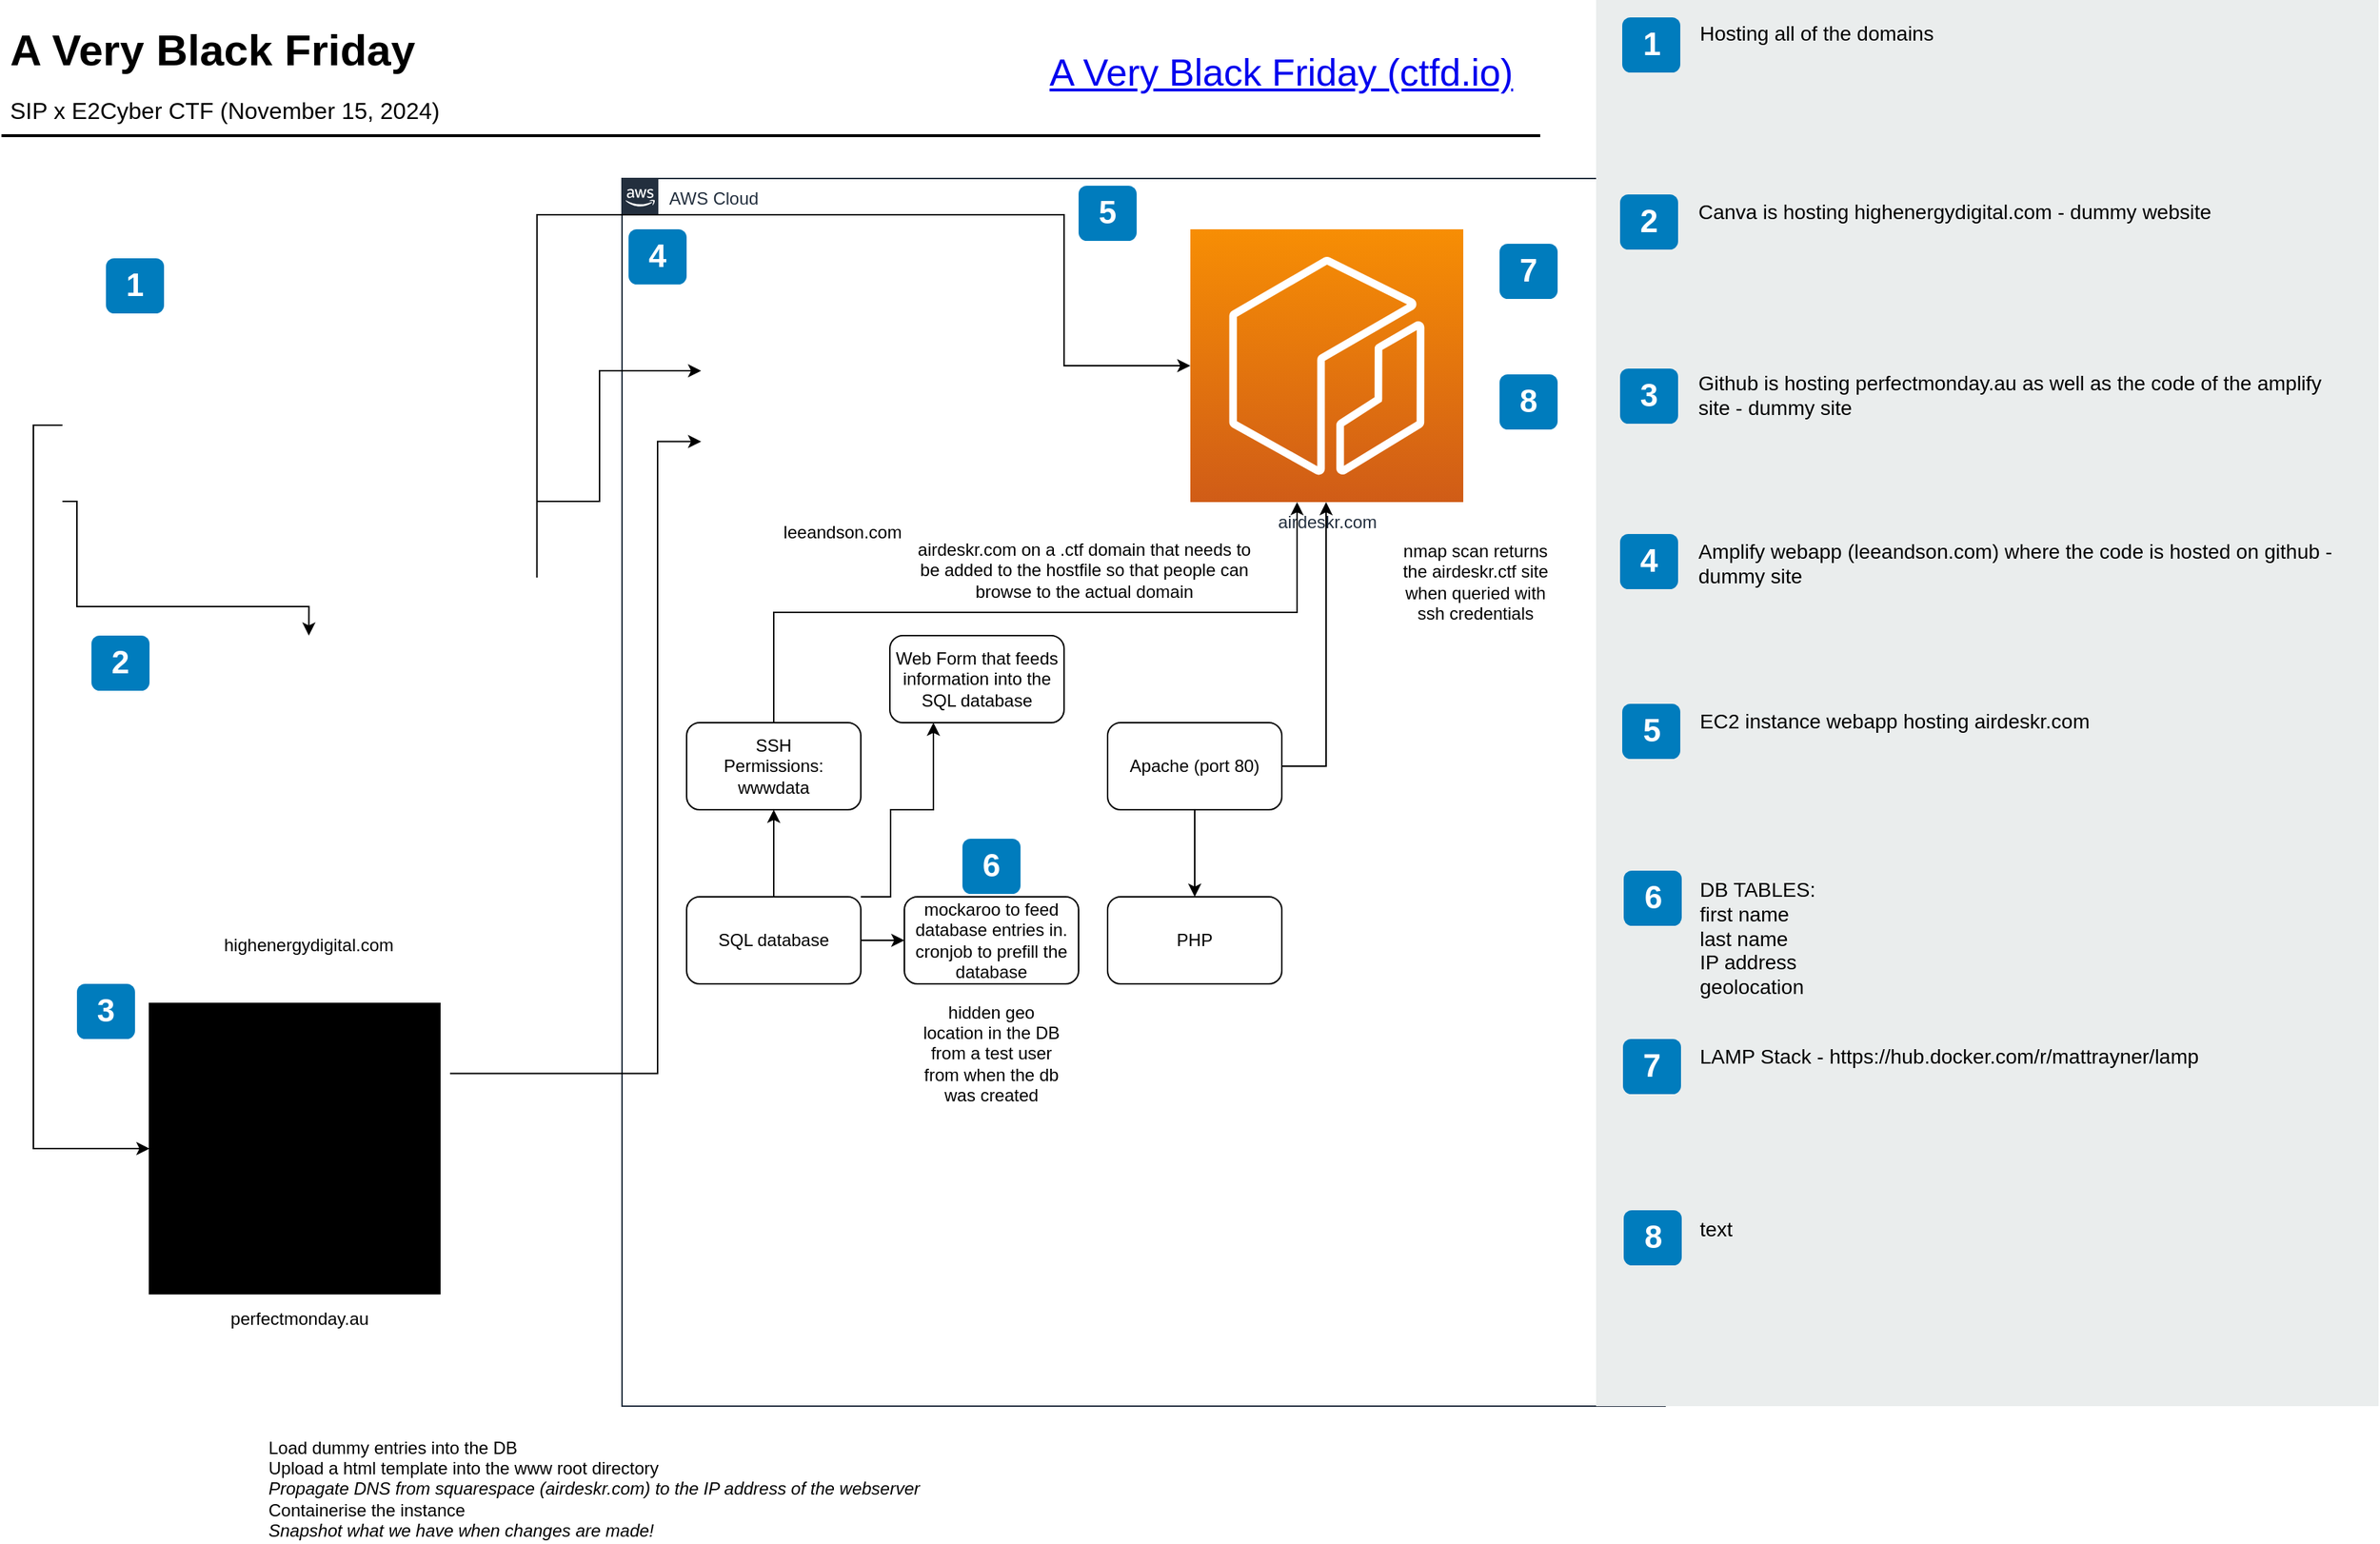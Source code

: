 <mxfile version="24.7.16">
  <diagram id="Ht1M8jgEwFfnCIfOTk4-" name="Page-1">
    <mxGraphModel dx="869" dy="580" grid="1" gridSize="10" guides="1" tooltips="1" connect="1" arrows="1" fold="1" page="1" pageScale="1" pageWidth="827" pageHeight="1169" math="0" shadow="0">
      <root>
        <mxCell id="0" />
        <mxCell id="1" parent="0" />
        <mxCell id="UEzPUAAOIrF-is8g5C7q-2" value="AWS Cloud" style="points=[[0,0],[0.25,0],[0.5,0],[0.75,0],[1,0],[1,0.25],[1,0.5],[1,0.75],[1,1],[0.75,1],[0.5,1],[0.25,1],[0,1],[0,0.75],[0,0.5],[0,0.25]];outlineConnect=0;gradientColor=none;html=1;whiteSpace=wrap;fontSize=12;fontStyle=0;shape=mxgraph.aws4.group;grIcon=mxgraph.aws4.group_aws_cloud_alt;strokeColor=#232F3E;fillColor=none;verticalAlign=top;align=left;spacingLeft=30;fontColor=#232F3E;dashed=0;container=1;pointerEvents=0;collapsible=0;recursiveResize=0;" parent="1" vertex="1">
          <mxGeometry x="435.5" y="175" width="718.5" height="846" as="geometry" />
        </mxCell>
        <mxCell id="ME_5Kme3eVwSuaZXo6tZ-10" value="leeandson.com" style="shape=image;verticalLabelPosition=bottom;labelBackgroundColor=default;verticalAlign=top;aspect=fixed;imageAspect=0;image=https://cdn.sanity.io/images/34ent8ly/production/b6da5379df1e6ddb31c34f3e5690575800680e07-824x824.png;" vertex="1" parent="UEzPUAAOIrF-is8g5C7q-2">
          <mxGeometry x="54.5" y="35" width="195" height="195" as="geometry" />
        </mxCell>
        <mxCell id="UEzPUAAOIrF-is8g5C7q-18" value="airdeskr.com" style="outlineConnect=0;fontColor=#232F3E;gradientColor=#F78E04;gradientDirection=north;fillColor=#D05C17;strokeColor=#ffffff;dashed=0;verticalLabelPosition=bottom;verticalAlign=top;align=center;html=1;fontSize=12;fontStyle=0;aspect=fixed;shape=mxgraph.aws4.resourceIcon;resIcon=mxgraph.aws4.ecr;" parent="UEzPUAAOIrF-is8g5C7q-2" vertex="1">
          <mxGeometry x="391.5" y="35" width="188" height="188" as="geometry" />
        </mxCell>
        <mxCell id="UEzPUAAOIrF-is8g5C7q-20" value="4" style="rounded=1;whiteSpace=wrap;html=1;fillColor=#007CBD;strokeColor=none;fontColor=#FFFFFF;fontStyle=1;fontSize=22;" parent="UEzPUAAOIrF-is8g5C7q-2" vertex="1">
          <mxGeometry x="4.5" y="35" width="40" height="38" as="geometry" />
        </mxCell>
        <mxCell id="UEzPUAAOIrF-is8g5C7q-21" value="5" style="rounded=1;whiteSpace=wrap;html=1;fillColor=#007CBD;strokeColor=none;fontColor=#FFFFFF;fontStyle=1;fontSize=22;" parent="UEzPUAAOIrF-is8g5C7q-2" vertex="1">
          <mxGeometry x="314.5" y="5" width="40" height="38" as="geometry" />
        </mxCell>
        <mxCell id="ME_5Kme3eVwSuaZXo6tZ-22" style="edgeStyle=orthogonalEdgeStyle;rounded=0;orthogonalLoop=1;jettySize=auto;html=1;exitX=1;exitY=0.5;exitDx=0;exitDy=0;" edge="1" parent="UEzPUAAOIrF-is8g5C7q-2" source="ME_5Kme3eVwSuaZXo6tZ-18" target="UEzPUAAOIrF-is8g5C7q-18">
          <mxGeometry relative="1" as="geometry">
            <mxPoint x="484.5" y="215" as="targetPoint" />
            <Array as="points">
              <mxPoint x="485" y="405" />
            </Array>
          </mxGeometry>
        </mxCell>
        <mxCell id="ME_5Kme3eVwSuaZXo6tZ-30" style="edgeStyle=orthogonalEdgeStyle;rounded=0;orthogonalLoop=1;jettySize=auto;html=1;exitX=0.5;exitY=1;exitDx=0;exitDy=0;entryX=0.5;entryY=0;entryDx=0;entryDy=0;" edge="1" parent="UEzPUAAOIrF-is8g5C7q-2" source="ME_5Kme3eVwSuaZXo6tZ-18" target="ME_5Kme3eVwSuaZXo6tZ-29">
          <mxGeometry relative="1" as="geometry" />
        </mxCell>
        <mxCell id="ME_5Kme3eVwSuaZXo6tZ-18" value="Apache (port 80)" style="rounded=1;whiteSpace=wrap;html=1;" vertex="1" parent="UEzPUAAOIrF-is8g5C7q-2">
          <mxGeometry x="334.5" y="375" width="120" height="60" as="geometry" />
        </mxCell>
        <mxCell id="ME_5Kme3eVwSuaZXo6tZ-23" style="edgeStyle=orthogonalEdgeStyle;rounded=0;orthogonalLoop=1;jettySize=auto;html=1;exitX=0.5;exitY=0;exitDx=0;exitDy=0;entryX=0.5;entryY=1;entryDx=0;entryDy=0;" edge="1" parent="UEzPUAAOIrF-is8g5C7q-2" source="ME_5Kme3eVwSuaZXo6tZ-19" target="ME_5Kme3eVwSuaZXo6tZ-20">
          <mxGeometry relative="1" as="geometry">
            <mxPoint x="314.5" y="275" as="targetPoint" />
          </mxGeometry>
        </mxCell>
        <mxCell id="ME_5Kme3eVwSuaZXo6tZ-32" style="edgeStyle=orthogonalEdgeStyle;rounded=0;orthogonalLoop=1;jettySize=auto;html=1;exitX=1;exitY=0.5;exitDx=0;exitDy=0;entryX=0;entryY=0.5;entryDx=0;entryDy=0;" edge="1" parent="UEzPUAAOIrF-is8g5C7q-2" source="ME_5Kme3eVwSuaZXo6tZ-19" target="ME_5Kme3eVwSuaZXo6tZ-31">
          <mxGeometry relative="1" as="geometry" />
        </mxCell>
        <mxCell id="ME_5Kme3eVwSuaZXo6tZ-33" style="edgeStyle=orthogonalEdgeStyle;rounded=0;orthogonalLoop=1;jettySize=auto;html=1;exitX=1;exitY=0;exitDx=0;exitDy=0;entryX=0.25;entryY=1;entryDx=0;entryDy=0;" edge="1" parent="UEzPUAAOIrF-is8g5C7q-2" source="ME_5Kme3eVwSuaZXo6tZ-19" target="ME_5Kme3eVwSuaZXo6tZ-27">
          <mxGeometry relative="1" as="geometry">
            <Array as="points">
              <mxPoint x="185" y="495" />
              <mxPoint x="185" y="435" />
              <mxPoint x="215" y="435" />
            </Array>
          </mxGeometry>
        </mxCell>
        <mxCell id="ME_5Kme3eVwSuaZXo6tZ-19" value="SQL database" style="rounded=1;whiteSpace=wrap;html=1;" vertex="1" parent="UEzPUAAOIrF-is8g5C7q-2">
          <mxGeometry x="44.5" y="495" width="120" height="60" as="geometry" />
        </mxCell>
        <mxCell id="ME_5Kme3eVwSuaZXo6tZ-21" style="edgeStyle=orthogonalEdgeStyle;rounded=0;orthogonalLoop=1;jettySize=auto;html=1;exitX=0.5;exitY=0;exitDx=0;exitDy=0;" edge="1" parent="UEzPUAAOIrF-is8g5C7q-2" source="ME_5Kme3eVwSuaZXo6tZ-20" target="UEzPUAAOIrF-is8g5C7q-18">
          <mxGeometry relative="1" as="geometry">
            <Array as="points">
              <mxPoint x="105" y="299" />
              <mxPoint x="465" y="299" />
            </Array>
          </mxGeometry>
        </mxCell>
        <mxCell id="ME_5Kme3eVwSuaZXo6tZ-20" value="SSH&lt;div&gt;Permissions: wwwdata&lt;/div&gt;" style="rounded=1;whiteSpace=wrap;html=1;" vertex="1" parent="UEzPUAAOIrF-is8g5C7q-2">
          <mxGeometry x="44.5" y="375" width="120" height="60" as="geometry" />
        </mxCell>
        <mxCell id="ME_5Kme3eVwSuaZXo6tZ-26" value="nmap scan returns the airdeskr.ctf site when queried with ssh credentials" style="text;html=1;align=center;verticalAlign=middle;whiteSpace=wrap;rounded=0;" vertex="1" parent="UEzPUAAOIrF-is8g5C7q-2">
          <mxGeometry x="530" y="240" width="114.5" height="75" as="geometry" />
        </mxCell>
        <mxCell id="ME_5Kme3eVwSuaZXo6tZ-27" value="Web Form that feeds information into the SQL database" style="rounded=1;whiteSpace=wrap;html=1;" vertex="1" parent="UEzPUAAOIrF-is8g5C7q-2">
          <mxGeometry x="184.5" y="315" width="120" height="60" as="geometry" />
        </mxCell>
        <mxCell id="ME_5Kme3eVwSuaZXo6tZ-29" value="PHP" style="rounded=1;whiteSpace=wrap;html=1;" vertex="1" parent="UEzPUAAOIrF-is8g5C7q-2">
          <mxGeometry x="334.5" y="495" width="120" height="60" as="geometry" />
        </mxCell>
        <mxCell id="ME_5Kme3eVwSuaZXo6tZ-31" value="mockaroo to feed database entries in. cronjob to prefill the database" style="rounded=1;whiteSpace=wrap;html=1;" vertex="1" parent="UEzPUAAOIrF-is8g5C7q-2">
          <mxGeometry x="194.5" y="495" width="120" height="60" as="geometry" />
        </mxCell>
        <mxCell id="ME_5Kme3eVwSuaZXo6tZ-34" value="hidden geo location in the DB from a test user from when the db was created" style="text;html=1;align=center;verticalAlign=middle;whiteSpace=wrap;rounded=0;" vertex="1" parent="UEzPUAAOIrF-is8g5C7q-2">
          <mxGeometry x="201.75" y="565" width="105.5" height="75" as="geometry" />
        </mxCell>
        <mxCell id="UEzPUAAOIrF-is8g5C7q-22" value="6" style="rounded=1;whiteSpace=wrap;html=1;fillColor=#007CBD;strokeColor=none;fontColor=#FFFFFF;fontStyle=1;fontSize=22;" parent="UEzPUAAOIrF-is8g5C7q-2" vertex="1">
          <mxGeometry x="234.5" y="455" width="40" height="38" as="geometry" />
        </mxCell>
        <mxCell id="ME_5Kme3eVwSuaZXo6tZ-25" value="airdeskr.com on a .ctf domain that needs to be added to the hostfile so that people can browse to the actual domain" style="text;html=1;align=center;verticalAlign=middle;whiteSpace=wrap;rounded=0;" vertex="1" parent="UEzPUAAOIrF-is8g5C7q-2">
          <mxGeometry x="201.75" y="255" width="234" height="30" as="geometry" />
        </mxCell>
        <mxCell id="UEzPUAAOIrF-is8g5C7q-23" value="7" style="rounded=1;whiteSpace=wrap;html=1;fillColor=#007CBD;strokeColor=none;fontColor=#FFFFFF;fontStyle=1;fontSize=22;" parent="UEzPUAAOIrF-is8g5C7q-2" vertex="1">
          <mxGeometry x="604.5" y="45" width="40" height="38" as="geometry" />
        </mxCell>
        <mxCell id="UEzPUAAOIrF-is8g5C7q-24" value="8" style="rounded=1;whiteSpace=wrap;html=1;fillColor=#007CBD;strokeColor=none;fontColor=#FFFFFF;fontStyle=1;fontSize=22;" parent="UEzPUAAOIrF-is8g5C7q-2" vertex="1">
          <mxGeometry x="604.5" y="135" width="40" height="38" as="geometry" />
        </mxCell>
        <mxCell id="-QjtrjUzRDEMRZ5MF8oH-9" value="1" style="rounded=1;whiteSpace=wrap;html=1;fillColor=#007CBD;strokeColor=none;fontColor=#FFFFFF;fontStyle=1;fontSize=22;" parent="1" vertex="1">
          <mxGeometry x="80" y="230" width="40" height="38" as="geometry" />
        </mxCell>
        <mxCell id="-QjtrjUzRDEMRZ5MF8oH-47" value="A Very Black Friday" style="text;html=1;resizable=0;points=[];autosize=1;align=left;verticalAlign=top;spacingTop=-4;fontSize=30;fontStyle=1" parent="1" vertex="1">
          <mxGeometry x="12" y="65.5" width="280" height="40" as="geometry" />
        </mxCell>
        <mxCell id="-QjtrjUzRDEMRZ5MF8oH-48" value="SIP x E2Cyber CTF (November 15, 2024)" style="text;html=1;resizable=0;points=[];autosize=1;align=left;verticalAlign=top;spacingTop=-4;fontSize=16" parent="1" vertex="1">
          <mxGeometry x="12" y="115.5" width="320" height="30" as="geometry" />
        </mxCell>
        <mxCell id="SCVMTBWpLvtzJIhz15lM-1" value="" style="line;strokeWidth=2;html=1;fontSize=14;" parent="1" vertex="1">
          <mxGeometry x="8" y="140.5" width="1060" height="10" as="geometry" />
        </mxCell>
        <mxCell id="7OVz4w7n9kzEPWy-4BBC-3" value="" style="rounded=0;whiteSpace=wrap;html=1;fillColor=#EAEDED;fontSize=22;fontColor=#FFFFFF;strokeColor=none;labelBackgroundColor=none;" parent="1" vertex="1">
          <mxGeometry x="1106.5" y="52" width="539" height="969" as="geometry" />
        </mxCell>
        <mxCell id="7OVz4w7n9kzEPWy-4BBC-4" value="1" style="rounded=1;whiteSpace=wrap;html=1;fillColor=#007CBD;strokeColor=none;fontColor=#FFFFFF;fontStyle=1;fontSize=22;labelBackgroundColor=none;" parent="1" vertex="1">
          <mxGeometry x="1124.5" y="64" width="40" height="38" as="geometry" />
        </mxCell>
        <mxCell id="7OVz4w7n9kzEPWy-4BBC-5" value="2" style="rounded=1;whiteSpace=wrap;html=1;fillColor=#007CBD;strokeColor=none;fontColor=#FFFFFF;fontStyle=1;fontSize=22;labelBackgroundColor=none;" parent="1" vertex="1">
          <mxGeometry x="1123" y="186" width="40" height="38" as="geometry" />
        </mxCell>
        <mxCell id="7OVz4w7n9kzEPWy-4BBC-6" value="3" style="rounded=1;whiteSpace=wrap;html=1;fillColor=#007CBD;strokeColor=none;fontColor=#FFFFFF;fontStyle=1;fontSize=22;labelBackgroundColor=none;" parent="1" vertex="1">
          <mxGeometry x="1123" y="306" width="40" height="38" as="geometry" />
        </mxCell>
        <mxCell id="7OVz4w7n9kzEPWy-4BBC-7" value="4" style="rounded=1;whiteSpace=wrap;html=1;fillColor=#007CBD;strokeColor=none;fontColor=#FFFFFF;fontStyle=1;fontSize=22;labelBackgroundColor=none;" parent="1" vertex="1">
          <mxGeometry x="1123" y="420" width="40" height="38" as="geometry" />
        </mxCell>
        <mxCell id="7OVz4w7n9kzEPWy-4BBC-8" value="5" style="rounded=1;whiteSpace=wrap;html=1;fillColor=#007CBD;strokeColor=none;fontColor=#FFFFFF;fontStyle=1;fontSize=22;labelBackgroundColor=none;" parent="1" vertex="1">
          <mxGeometry x="1124.5" y="537" width="40" height="38" as="geometry" />
        </mxCell>
        <mxCell id="7OVz4w7n9kzEPWy-4BBC-9" value="6" style="rounded=1;whiteSpace=wrap;html=1;fillColor=#007CBD;strokeColor=none;fontColor=#FFFFFF;fontStyle=1;fontSize=22;labelBackgroundColor=none;" parent="1" vertex="1">
          <mxGeometry x="1125.5" y="652" width="40" height="38" as="geometry" />
        </mxCell>
        <mxCell id="7OVz4w7n9kzEPWy-4BBC-10" value="7" style="rounded=1;whiteSpace=wrap;html=1;fillColor=#007CBD;strokeColor=none;fontColor=#FFFFFF;fontStyle=1;fontSize=22;labelBackgroundColor=none;" parent="1" vertex="1">
          <mxGeometry x="1125" y="768" width="40" height="38" as="geometry" />
        </mxCell>
        <mxCell id="7OVz4w7n9kzEPWy-4BBC-11" value="8" style="rounded=1;whiteSpace=wrap;html=1;fillColor=#007CBD;strokeColor=none;fontColor=#FFFFFF;fontStyle=1;fontSize=22;labelBackgroundColor=none;" parent="1" vertex="1">
          <mxGeometry x="1125.5" y="886" width="40" height="38" as="geometry" />
        </mxCell>
        <mxCell id="7OVz4w7n9kzEPWy-4BBC-13" value="&lt;span&gt;Hosting all of the domains&lt;/span&gt;" style="text;html=1;align=left;verticalAlign=top;spacingTop=-4;fontSize=14;labelBackgroundColor=none;whiteSpace=wrap;" parent="1" vertex="1">
          <mxGeometry x="1176" y="63.5" width="449" height="118" as="geometry" />
        </mxCell>
        <mxCell id="7OVz4w7n9kzEPWy-4BBC-14" value="&lt;span&gt;Canva is hosting highenergydigital.com - dummy website&lt;/span&gt;" style="text;html=1;align=left;verticalAlign=top;spacingTop=-4;fontSize=14;labelBackgroundColor=none;whiteSpace=wrap;" parent="1" vertex="1">
          <mxGeometry x="1175" y="186.5" width="450" height="115" as="geometry" />
        </mxCell>
        <mxCell id="7OVz4w7n9kzEPWy-4BBC-15" value="&lt;span&gt;Github is hosting perfectmonday.au as well as the code of the amplify site - dummy site&lt;/span&gt;" style="text;html=1;align=left;verticalAlign=top;spacingTop=-4;fontSize=14;labelBackgroundColor=none;whiteSpace=wrap;" parent="1" vertex="1">
          <mxGeometry x="1175" y="304.5" width="450" height="117" as="geometry" />
        </mxCell>
        <mxCell id="7OVz4w7n9kzEPWy-4BBC-16" value="&lt;span&gt;Amplify webapp (leeandson.com) where the code is hosted on github - dummy site&lt;/span&gt;" style="text;html=1;align=left;verticalAlign=top;spacingTop=-4;fontSize=14;labelBackgroundColor=none;whiteSpace=wrap;" parent="1" vertex="1">
          <mxGeometry x="1175" y="420.5" width="450" height="121" as="geometry" />
        </mxCell>
        <mxCell id="7OVz4w7n9kzEPWy-4BBC-17" value="&lt;span&gt;EC2 instance webapp hosting airdeskr.com&lt;/span&gt;" style="text;html=1;align=left;verticalAlign=top;spacingTop=-4;fontSize=14;labelBackgroundColor=none;whiteSpace=wrap;" parent="1" vertex="1">
          <mxGeometry x="1176" y="537.5" width="449" height="114" as="geometry" />
        </mxCell>
        <mxCell id="7OVz4w7n9kzEPWy-4BBC-18" value="&lt;span&gt;DB TABLES:&lt;/span&gt;&lt;div&gt;&lt;span&gt;first name&lt;/span&gt;&lt;/div&gt;&lt;div&gt;&lt;span&gt;last name&lt;/span&gt;&lt;/div&gt;&lt;div&gt;IP address&lt;/div&gt;&lt;div&gt;geolocation&lt;/div&gt;&lt;div&gt;&lt;br&gt;&lt;/div&gt;" style="text;html=1;align=left;verticalAlign=top;spacingTop=-4;fontSize=14;labelBackgroundColor=none;whiteSpace=wrap;" parent="1" vertex="1">
          <mxGeometry x="1176" y="653.5" width="450" height="118" as="geometry" />
        </mxCell>
        <mxCell id="7OVz4w7n9kzEPWy-4BBC-19" value="&lt;span&gt;LAMP Stack -&amp;nbsp;&lt;/span&gt;https://hub.docker.com/r/mattrayner/lamp" style="text;html=1;align=left;verticalAlign=top;spacingTop=-4;fontSize=14;labelBackgroundColor=none;whiteSpace=wrap;" parent="1" vertex="1">
          <mxGeometry x="1176" y="768.5" width="449" height="113" as="geometry" />
        </mxCell>
        <mxCell id="7OVz4w7n9kzEPWy-4BBC-20" value="&lt;span&gt;text&lt;/span&gt;" style="text;html=1;align=left;verticalAlign=top;spacingTop=-4;fontSize=14;labelBackgroundColor=none;whiteSpace=wrap;" parent="1" vertex="1">
          <mxGeometry x="1176" y="887.5" width="449" height="124" as="geometry" />
        </mxCell>
        <mxCell id="UEzPUAAOIrF-is8g5C7q-10" value="2" style="rounded=1;whiteSpace=wrap;html=1;fillColor=#007CBD;strokeColor=none;fontColor=#FFFFFF;fontStyle=1;fontSize=22;" parent="1" vertex="1">
          <mxGeometry x="70" y="490" width="40" height="38" as="geometry" />
        </mxCell>
        <mxCell id="UEzPUAAOIrF-is8g5C7q-19" value="3" style="rounded=1;whiteSpace=wrap;html=1;fillColor=#007CBD;strokeColor=none;fontColor=#FFFFFF;fontStyle=1;fontSize=22;" parent="1" vertex="1">
          <mxGeometry x="60" y="730" width="40" height="38" as="geometry" />
        </mxCell>
        <mxCell id="ME_5Kme3eVwSuaZXo6tZ-13" style="edgeStyle=orthogonalEdgeStyle;rounded=0;orthogonalLoop=1;jettySize=auto;html=1;exitX=0;exitY=0.75;exitDx=0;exitDy=0;entryX=0.5;entryY=0;entryDx=0;entryDy=0;" edge="1" parent="1" source="ME_5Kme3eVwSuaZXo6tZ-9" target="ME_5Kme3eVwSuaZXo6tZ-3">
          <mxGeometry relative="1" as="geometry">
            <Array as="points">
              <mxPoint x="60" y="398" />
              <mxPoint x="60" y="470" />
              <mxPoint x="220" y="470" />
            </Array>
          </mxGeometry>
        </mxCell>
        <mxCell id="ME_5Kme3eVwSuaZXo6tZ-14" style="edgeStyle=orthogonalEdgeStyle;rounded=0;orthogonalLoop=1;jettySize=auto;html=1;exitX=0;exitY=0.5;exitDx=0;exitDy=0;entryX=0;entryY=0.5;entryDx=0;entryDy=0;" edge="1" parent="1" source="ME_5Kme3eVwSuaZXo6tZ-9" target="ME_5Kme3eVwSuaZXo6tZ-11">
          <mxGeometry relative="1" as="geometry" />
        </mxCell>
        <mxCell id="ME_5Kme3eVwSuaZXo6tZ-15" style="edgeStyle=orthogonalEdgeStyle;rounded=0;orthogonalLoop=1;jettySize=auto;html=1;exitX=1;exitY=0.75;exitDx=0;exitDy=0;entryX=0;entryY=0.5;entryDx=0;entryDy=0;" edge="1" parent="1" source="ME_5Kme3eVwSuaZXo6tZ-9" target="ME_5Kme3eVwSuaZXo6tZ-10">
          <mxGeometry relative="1" as="geometry">
            <Array as="points">
              <mxPoint x="420" y="398" />
              <mxPoint x="420" y="308" />
            </Array>
          </mxGeometry>
        </mxCell>
        <mxCell id="ME_5Kme3eVwSuaZXo6tZ-16" style="edgeStyle=orthogonalEdgeStyle;rounded=0;orthogonalLoop=1;jettySize=auto;html=1;exitX=1;exitY=1;exitDx=0;exitDy=0;" edge="1" parent="1" source="ME_5Kme3eVwSuaZXo6tZ-9" target="UEzPUAAOIrF-is8g5C7q-18">
          <mxGeometry relative="1" as="geometry">
            <Array as="points">
              <mxPoint x="377" y="200" />
              <mxPoint x="740" y="200" />
              <mxPoint x="740" y="304" />
            </Array>
          </mxGeometry>
        </mxCell>
        <mxCell id="ME_5Kme3eVwSuaZXo6tZ-9" value="" style="shape=image;verticalLabelPosition=bottom;labelBackgroundColor=default;verticalAlign=top;aspect=fixed;imageAspect=0;image=https://1000logos.net/wp-content/uploads/2017/08/Squarespace-Logo.png;" vertex="1" parent="1">
          <mxGeometry x="50" y="240" width="326.85" height="210" as="geometry" />
        </mxCell>
        <mxCell id="ME_5Kme3eVwSuaZXo6tZ-3" value="highenergydigital.com" style="shape=image;verticalLabelPosition=bottom;labelBackgroundColor=default;verticalAlign=top;aspect=fixed;imageAspect=0;image=https://oregoncoast.edu/wp-content/uploads/2024/02/canva-logo.png;" vertex="1" parent="1">
          <mxGeometry x="120" y="490" width="199.5" height="199.5" as="geometry" />
        </mxCell>
        <mxCell id="ME_5Kme3eVwSuaZXo6tZ-12" value="" style="whiteSpace=wrap;html=1;aspect=fixed;fillColor=#000000;" vertex="1" parent="1">
          <mxGeometry x="110" y="743.5" width="200" height="200" as="geometry" />
        </mxCell>
        <mxCell id="ME_5Kme3eVwSuaZXo6tZ-17" style="edgeStyle=orthogonalEdgeStyle;rounded=0;orthogonalLoop=1;jettySize=auto;html=1;exitX=1;exitY=0.25;exitDx=0;exitDy=0;entryX=0;entryY=0.75;entryDx=0;entryDy=0;" edge="1" parent="1" source="ME_5Kme3eVwSuaZXo6tZ-11" target="ME_5Kme3eVwSuaZXo6tZ-10">
          <mxGeometry relative="1" as="geometry">
            <Array as="points">
              <mxPoint x="460" y="792" />
              <mxPoint x="460" y="356" />
            </Array>
          </mxGeometry>
        </mxCell>
        <mxCell id="ME_5Kme3eVwSuaZXo6tZ-11" value="perfectmonday.au" style="shape=image;verticalLabelPosition=bottom;labelBackgroundColor=default;verticalAlign=top;aspect=fixed;imageAspect=0;image=https://cdn-icons-png.flaticon.com/512/25/25231.png;" vertex="1" parent="1">
          <mxGeometry x="110" y="740" width="207" height="207" as="geometry" />
        </mxCell>
        <UserObject label="&lt;a style=&quot;font-size: 26px;&quot; href=&quot;https://blackfridaycybermonday.ctfd.io/&quot;&gt;A Very Black Friday (ctfd.io)&lt;/a&gt;" link="&lt;a href=&quot;https://blackfridaycybermonday.ctfd.io/&quot;&gt;A Very Black Friday (ctfd.io)&lt;/a&gt;" id="ME_5Kme3eVwSuaZXo6tZ-24">
          <mxCell style="text;whiteSpace=wrap;html=1;fontSize=26;" vertex="1" parent="1">
            <mxGeometry x="728" y="80" width="340" height="42" as="geometry" />
          </mxCell>
        </UserObject>
        <mxCell id="ME_5Kme3eVwSuaZXo6tZ-36" value="Load dummy entries into the DB&lt;div&gt;Upload a html template into the www root directory&lt;/div&gt;&lt;div&gt;&lt;i&gt;Propagate DNS from squarespace (airdeskr.com) to the IP address of the webserver&lt;/i&gt;&lt;/div&gt;&lt;div&gt;Containerise the instance&lt;/div&gt;&lt;div&gt;&lt;i&gt;Snapshot what we have when changes are made!&lt;/i&gt;&lt;/div&gt;" style="text;html=1;align=left;verticalAlign=middle;whiteSpace=wrap;rounded=0;" vertex="1" parent="1">
          <mxGeometry x="190" y="1040" width="796" height="75" as="geometry" />
        </mxCell>
      </root>
    </mxGraphModel>
  </diagram>
</mxfile>
